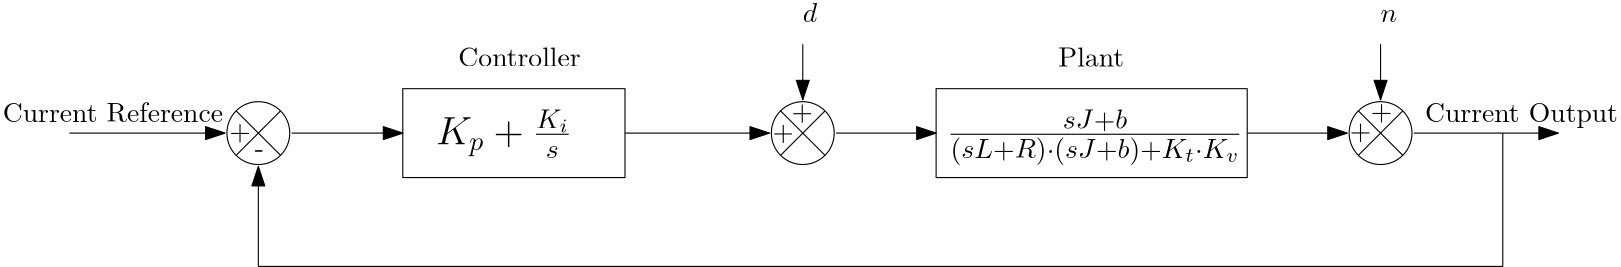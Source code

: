 <?xml version="1.0"?>
<!DOCTYPE ipe SYSTEM "ipe.dtd">
<ipe version="70206" creator="Ipe 7.2.7">
<info created="D:20221213224750" modified="D:20221213225011"/>
<ipestyle name="basic">
<symbol name="arrow/arc(spx)">
<path stroke="sym-stroke" fill="sym-stroke" pen="sym-pen">
0 0 m
-1 0.333 l
-1 -0.333 l
h
</path>
</symbol>
<symbol name="arrow/farc(spx)">
<path stroke="sym-stroke" fill="white" pen="sym-pen">
0 0 m
-1 0.333 l
-1 -0.333 l
h
</path>
</symbol>
<symbol name="arrow/ptarc(spx)">
<path stroke="sym-stroke" fill="sym-stroke" pen="sym-pen">
0 0 m
-1 0.333 l
-0.8 0 l
-1 -0.333 l
h
</path>
</symbol>
<symbol name="arrow/fptarc(spx)">
<path stroke="sym-stroke" fill="white" pen="sym-pen">
0 0 m
-1 0.333 l
-0.8 0 l
-1 -0.333 l
h
</path>
</symbol>
<symbol name="mark/circle(sx)" transformations="translations">
<path fill="sym-stroke">
0.6 0 0 0.6 0 0 e
0.4 0 0 0.4 0 0 e
</path>
</symbol>
<symbol name="mark/disk(sx)" transformations="translations">
<path fill="sym-stroke">
0.6 0 0 0.6 0 0 e
</path>
</symbol>
<symbol name="mark/fdisk(sfx)" transformations="translations">
<group>
<path fill="sym-fill">
0.5 0 0 0.5 0 0 e
</path>
<path fill="sym-stroke" fillrule="eofill">
0.6 0 0 0.6 0 0 e
0.4 0 0 0.4 0 0 e
</path>
</group>
</symbol>
<symbol name="mark/box(sx)" transformations="translations">
<path fill="sym-stroke" fillrule="eofill">
-0.6 -0.6 m
0.6 -0.6 l
0.6 0.6 l
-0.6 0.6 l
h
-0.4 -0.4 m
0.4 -0.4 l
0.4 0.4 l
-0.4 0.4 l
h
</path>
</symbol>
<symbol name="mark/square(sx)" transformations="translations">
<path fill="sym-stroke">
-0.6 -0.6 m
0.6 -0.6 l
0.6 0.6 l
-0.6 0.6 l
h
</path>
</symbol>
<symbol name="mark/fsquare(sfx)" transformations="translations">
<group>
<path fill="sym-fill">
-0.5 -0.5 m
0.5 -0.5 l
0.5 0.5 l
-0.5 0.5 l
h
</path>
<path fill="sym-stroke" fillrule="eofill">
-0.6 -0.6 m
0.6 -0.6 l
0.6 0.6 l
-0.6 0.6 l
h
-0.4 -0.4 m
0.4 -0.4 l
0.4 0.4 l
-0.4 0.4 l
h
</path>
</group>
</symbol>
<symbol name="mark/cross(sx)" transformations="translations">
<group>
<path fill="sym-stroke">
-0.43 -0.57 m
0.57 0.43 l
0.43 0.57 l
-0.57 -0.43 l
h
</path>
<path fill="sym-stroke">
-0.43 0.57 m
0.57 -0.43 l
0.43 -0.57 l
-0.57 0.43 l
h
</path>
</group>
</symbol>
<symbol name="arrow/fnormal(spx)">
<path stroke="sym-stroke" fill="white" pen="sym-pen">
0 0 m
-1 0.333 l
-1 -0.333 l
h
</path>
</symbol>
<symbol name="arrow/pointed(spx)">
<path stroke="sym-stroke" fill="sym-stroke" pen="sym-pen">
0 0 m
-1 0.333 l
-0.8 0 l
-1 -0.333 l
h
</path>
</symbol>
<symbol name="arrow/fpointed(spx)">
<path stroke="sym-stroke" fill="white" pen="sym-pen">
0 0 m
-1 0.333 l
-0.8 0 l
-1 -0.333 l
h
</path>
</symbol>
<symbol name="arrow/linear(spx)">
<path stroke="sym-stroke" pen="sym-pen">
-1 0.333 m
0 0 l
-1 -0.333 l
</path>
</symbol>
<symbol name="arrow/fdouble(spx)">
<path stroke="sym-stroke" fill="white" pen="sym-pen">
0 0 m
-1 0.333 l
-1 -0.333 l
h
-1 0 m
-2 0.333 l
-2 -0.333 l
h
</path>
</symbol>
<symbol name="arrow/double(spx)">
<path stroke="sym-stroke" fill="sym-stroke" pen="sym-pen">
0 0 m
-1 0.333 l
-1 -0.333 l
h
-1 0 m
-2 0.333 l
-2 -0.333 l
h
</path>
</symbol>
<pen name="heavier" value="0.8"/>
<pen name="fat" value="1.2"/>
<pen name="ultrafat" value="2"/>
<symbolsize name="large" value="5"/>
<symbolsize name="small" value="2"/>
<symbolsize name="tiny" value="1.1"/>
<arrowsize name="large" value="10"/>
<arrowsize name="small" value="5"/>
<arrowsize name="tiny" value="3"/>
<color name="red" value="1 0 0"/>
<color name="green" value="0 1 0"/>
<color name="blue" value="0 0 1"/>
<color name="yellow" value="1 1 0"/>
<color name="orange" value="1 0.647 0"/>
<color name="gold" value="1 0.843 0"/>
<color name="purple" value="0.627 0.125 0.941"/>
<color name="gray" value="0.745"/>
<color name="brown" value="0.647 0.165 0.165"/>
<color name="navy" value="0 0 0.502"/>
<color name="pink" value="1 0.753 0.796"/>
<color name="seagreen" value="0.18 0.545 0.341"/>
<color name="turquoise" value="0.251 0.878 0.816"/>
<color name="violet" value="0.933 0.51 0.933"/>
<color name="darkblue" value="0 0 0.545"/>
<color name="darkcyan" value="0 0.545 0.545"/>
<color name="darkgray" value="0.663"/>
<color name="darkgreen" value="0 0.392 0"/>
<color name="darkmagenta" value="0.545 0 0.545"/>
<color name="darkorange" value="1 0.549 0"/>
<color name="darkred" value="0.545 0 0"/>
<color name="lightblue" value="0.678 0.847 0.902"/>
<color name="lightcyan" value="0.878 1 1"/>
<color name="lightgray" value="0.827"/>
<color name="lightgreen" value="0.565 0.933 0.565"/>
<color name="lightyellow" value="1 1 0.878"/>
<dashstyle name="dashed" value="[4] 0"/>
<dashstyle name="dotted" value="[1 3] 0"/>
<dashstyle name="dash dotted" value="[4 2 1 2] 0"/>
<dashstyle name="dash dot dotted" value="[4 2 1 2 1 2] 0"/>
<textsize name="large" value="\large"/>
<textsize name="Large" value="\Large"/>
<textsize name="LARGE" value="\LARGE"/>
<textsize name="huge" value="\huge"/>
<textsize name="Huge" value="\Huge"/>
<textsize name="small" value="\small"/>
<textsize name="footnote" value="\footnotesize"/>
<textsize name="tiny" value="\tiny"/>
<textstyle name="center" begin="\begin{center}" end="\end{center}"/>
<textstyle name="itemize" begin="\begin{itemize}" end="\end{itemize}"/>
<textstyle name="item" begin="\begin{itemize}\item{}" end="\end{itemize}"/>
<gridsize name="4 pts" value="4"/>
<gridsize name="8 pts (~3 mm)" value="8"/>
<gridsize name="16 pts (~6 mm)" value="16"/>
<gridsize name="32 pts (~12 mm)" value="32"/>
<gridsize name="10 pts (~3.5 mm)" value="10"/>
<gridsize name="20 pts (~7 mm)" value="20"/>
<gridsize name="14 pts (~5 mm)" value="14"/>
<gridsize name="28 pts (~10 mm)" value="28"/>
<gridsize name="56 pts (~20 mm)" value="56"/>
<anglesize name="90 deg" value="90"/>
<anglesize name="60 deg" value="60"/>
<anglesize name="45 deg" value="45"/>
<anglesize name="30 deg" value="30"/>
<anglesize name="22.5 deg" value="22.5"/>
<opacity name="10%" value="0.1"/>
<opacity name="30%" value="0.3"/>
<opacity name="50%" value="0.5"/>
<opacity name="75%" value="0.75"/>
<tiling name="falling" angle="-60" step="4" width="1"/>
<tiling name="rising" angle="30" step="4" width="1"/>
</ipestyle>
<page>
<layer name="alpha"/>
<view layers="alpha" active="alpha"/>
<path layer="alpha" matrix="1 0 0 1 -12 0" stroke="black">
160 704 m
160 672 l
240 672 l
240 704 l
h
</path>
<path matrix="1 0 0 1 -12 0" stroke="black">
352 704 m
352 672 l
464 672 l
464 704 l
h
</path>
<path matrix="1 0 0 1 -12 0" stroke="black">
11.3137 0 0 11.3137 304 688 e
</path>
<path stroke="black">
11.3137 0 0 11.3137 96 688 e
</path>
<path stroke="black" arrow="normal/normal">
28 688 m
84 688 l
</path>
<path matrix="0.769231 0 0 1 24.9231 0" stroke="black" arrow="normal/normal">
108 688 m
160 688 l
</path>
<path matrix="1 0 0 1 -12 0" stroke="black" arrow="normal/normal">
240 688 m
292 688 l
</path>
<path matrix="1 0 0 1 -12 0" stroke="black" arrow="normal/normal">
316 688 m
352 688 l
</path>
<path matrix="1 0 0 1 -12 0" stroke="black" arrow="normal/normal">
464 688 m
500 688 l
</path>
<path matrix="1 0 0 1 -12 0" stroke="black" arrow="normal/normal">
524 688 m
576 688 l
</path>
<path stroke="black" arrow="normal/normal">
544 688 m
544 640 l
96 640 l
96 676 l
</path>
<path matrix="1 0 0 1 -12 0" stroke="black" arrow="normal/normal">
304 720 m
304 700 l
</path>
<path matrix="1 0 0 1 -12 0" stroke="black" arrow="normal/normal">
512 720 m
512 700 l
</path>
<path stroke="black">
88 696 m
104 680 l
</path>
<path stroke="black">
88 680 m
104 696 l
</path>
<path matrix="1 0 0 1 -12 0" stroke="black">
296 696 m
312 680 l
</path>
<path matrix="1 0 0 1 -12 0" stroke="black">
296 680 m
312 696 l
</path>
<path matrix="1 0 0 1 -12 0" stroke="black">
504 696 m
520 680 l
</path>
<path matrix="1 0 0 1 -12 0" stroke="black">
504 680 m
520 696 l
</path>
<path matrix="1 0 0 1 -12 0" stroke="black">
11.3137 0 0 11.3137 512 688 e
</path>
<text matrix="1 0 0 1 -12 0" transformations="translations" pos="304 728" stroke="black" type="label" width="5.185" height="6.918" depth="0" valign="baseline">$d$</text>
<text matrix="1 0 0 1 -12 0" transformations="translations" pos="512 728" stroke="black" type="label" width="5.98" height="4.289" depth="0" valign="baseline">$n$</text>
<text matrix="1 0 0 1 -28 -4" transformations="translations" pos="188 688" stroke="black" type="label" width="48.932" height="12.484" depth="4.95" valign="baseline" size="Large" style="math">K_p + \frac{K_i}{s}</text>
<text matrix="1 0 0 1 -40 -4" transformations="translations" pos="384 688" stroke="black" type="label" width="106.353" height="12.565" depth="7.44" valign="baseline" size="Large" style="math">\frac{sJ + b}{(sL + R)\cdot(sJ + b) + K_t \cdot K_v}</text>
<text matrix="1 0 0 1 -12 0" transformations="translations" pos="396 712" stroke="black" type="label" width="23.661" height="6.918" depth="0" valign="baseline">Plant</text>
<text matrix="1 0 0 1 -12 0" transformations="translations" pos="180 712" stroke="black" type="label" width="44.057" height="6.918" depth="0" valign="baseline">Controller</text>
<text matrix="1 0 0 1 -20 -4" transformations="translations" pos="24 696" stroke="black" type="label" width="79.369" height="6.918" depth="0" valign="baseline">Current Reference</text>
<text matrix="1 0 0 1 -16 -4" transformations="translations" pos="532 696" stroke="black" type="label" width="69.517" height="6.815" depth="1.93" valign="baseline">Current Output</text>
<text matrix="1 0 0 1 -2.45008 -6.45008" transformations="translations" pos="88 692" stroke="black" type="label" width="7.749" height="5.812" depth="0.83" valign="baseline">+</text>
<text matrix="1 0 0 1 2.69508 -0.490015" transformations="translations" pos="92 680" stroke="black" type="label" width="3.321" height="4.289" depth="0" valign="baseline">-</text>
<text matrix="1 0 0 1 193.066 -6.69459" transformations="translations" pos="88 692" stroke="black" type="label" width="7.749" height="5.812" depth="0.83" valign="baseline">+</text>
<text matrix="1 0 0 1 199.926 0.655639" transformations="translations" pos="88 692" stroke="black" type="label" width="7.749" height="5.812" depth="0.83" valign="baseline">+</text>
<text matrix="1 0 0 1 408.443 0.685077" transformations="translations" pos="88 692" stroke="black" type="label" width="7.749" height="5.812" depth="0.83" valign="baseline">+</text>
<text matrix="1 0 0 1 400.905 -6.28822" transformations="translations" pos="88 692" stroke="black" type="label" width="7.749" height="5.812" depth="0.83" valign="baseline">+</text>
</page>
</ipe>
